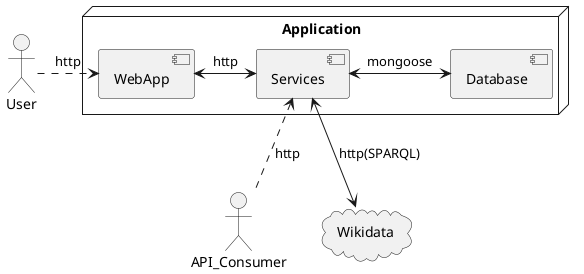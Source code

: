 @startuml Technical Context
actor User
actor API_Consumer

node Application {
    component  WebApp
    component  Services
    component Database
}

cloud  Wikidata

User .right.> WebApp : http
API_Consumer .up.>Services : http
WebApp <-> Services : http
Services <-> Database : mongoose
Services <--> Wikidata : http(SPARQL)
@enduml